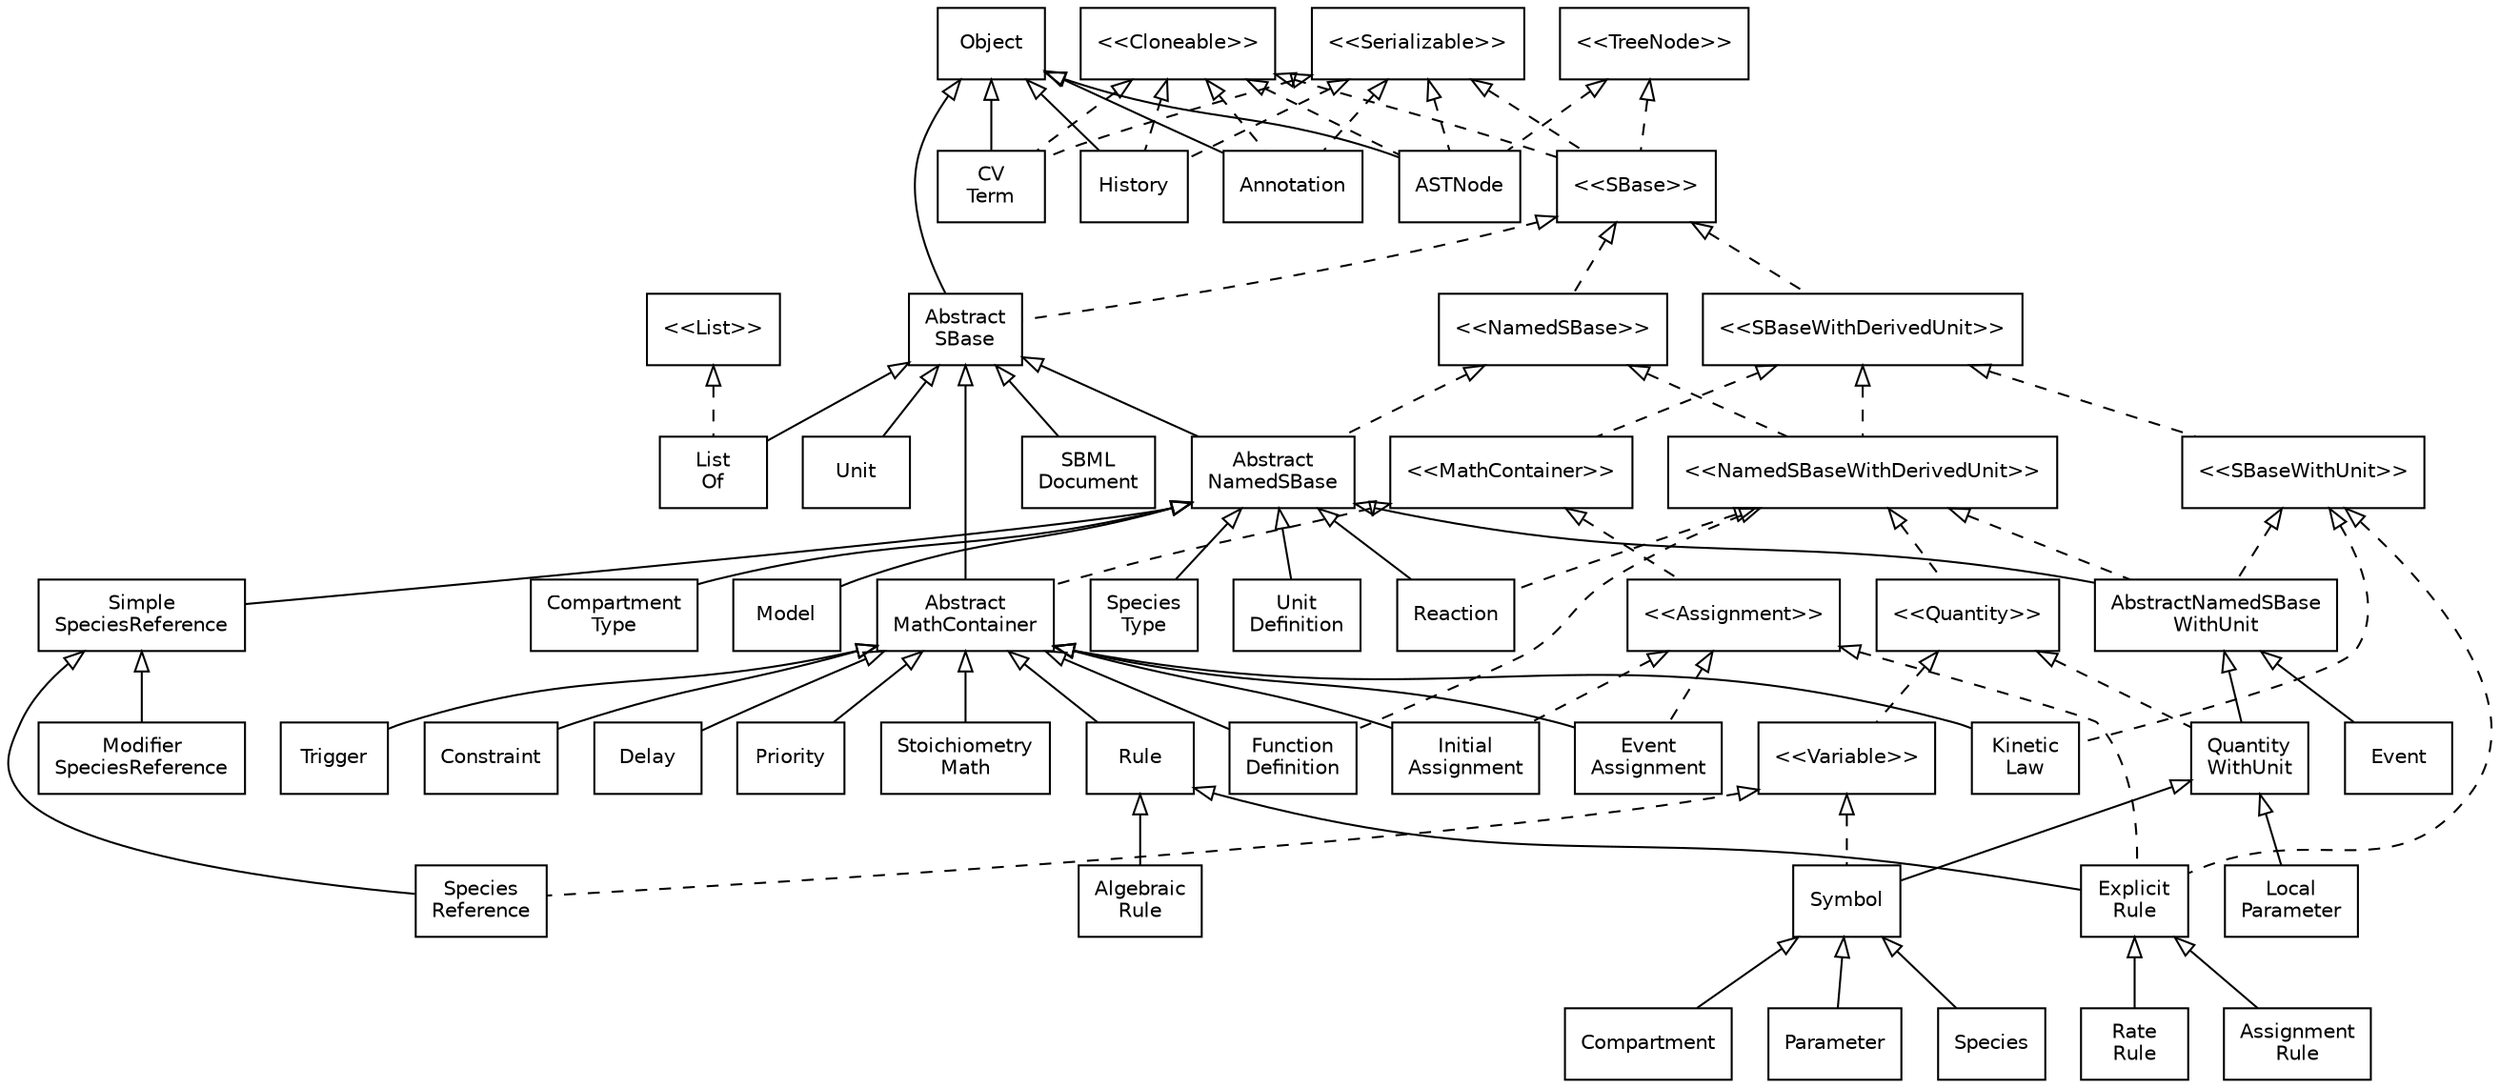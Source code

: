 #!/usr/local/bin/dot
#
# dot -Tpdf FullTypeHierarchy.dot -oFullTypeHierarchy.pdf && acroread FullTypeHierarchy.pdf &
# dot -Tpng FullTypeHierarchy.dot -oFullTypeHierarchy.png

strict digraph G{

	  nodesep=0.25;
	  ranksep=0.5;
	    
  	edge [
  	  fontname="Helvetica",
  	  fontsize=10,
  	  labelfontname="Helvetica",
  	  labelfontsize=10
  	];
	  node [
	    fontname="Helvetica",
	    fontsize=10,
	    shape=box
	  ];

  /*
   * Interfaces
   */
     
  Assignment                               [label="<<Assignment>>"];
  Cloneable                                [label="<<Cloneable>>"];
  List                                     [label="<<List>>"];
  MathContainer                            [label="<<MathContainer>>"];
  NamedSBase                               [label="<<NamedSBase>>"];
  NamedSBaseWithDerivedUnit                [label="<<NamedSBaseWithDerivedUnit>>"];
  Quantity                                 [label="<<Quantity>>"];
  SBaseWithDerivedUnit                     [label="<<SBaseWithDerivedUnit>>"];
  SBaseWithUnit                            [label="<<SBaseWithUnit>>"];
  SBase                                    [label="<<SBase>>"];
  Serializable                             [label="<<Serializable>>"];
  TreeNode                                 [label="<<TreeNode>>"];
  Variable                                 [label="<<Variable>>"];
  
  /*
   * Abstract data types
   */
  
  AbstractMathContainer                    [label="Abstract\nMathContainer"];
  AbstractNamedSBase                       [label="Abstract\nNamedSBase"];
  AbstractNamedSBaseWithUnit                    [label="AbstractNamedSBase\nWithUnit"];
  AbstractSBase                            [label="Abstract\nSBase"];
  ExplicitRule                             [label="Explicit\nRule"];
  Rule                                     [label="Rule"];
  SimpleSpeciesReference                   [label="Simple\nSpeciesReference"];
  QuantityWithUnit                         [label="Quantity\nWithUnit"];
  Symbol                                   [label="Symbol"];

  /*
   * Objects
   */
   
  AlgebraicRule                            [label="Algebraic\nRule"];
  Annotation                               [label="Annotation"];
  AssignmentRule                           [label="Assignment\nRule"];
  ASTNode                                  [label="ASTNode"];
  Compartment                              [label="Compartment"];
  CompartmentType                          [label="Compartment\nType"];
  Constraint                               [label="Constraint"];
  CVTerm                                   [label="CV\nTerm"];
  Delay                                    [label="Delay"];
  Event                                    [label="Event"];
  EventAssignment                          [label="Event\nAssignment"];
  FunctionDefinition                       [label="Function\nDefinition"];
  History                                  [label="History"];
  InitialAssignment                        [label="Initial\nAssignment"];
  KineticLaw                               [label="Kinetic\nLaw"];
  ListOf                                   [label="List\nOf"];
  LocalParameter                           [label="Local\nParameter"];
  Model                                    [label="Model"];
  ModifierSpeciesReference                 [label="Modifier\nSpeciesReference"];
  Object                                   [label="Object"];
  Parameter                                [label="Parameter"];
  Priority                                 [label="Priority"];
  RateRule                                 [label="Rate\nRule"];
  Reaction                                 [label="Reaction"];
  SBMLDocument                             [label="SBML\nDocument"];
  Species                                  [label="Species"];
  SpeciesReference                         [label="Species\nReference"];
  SpeciesType                              [label="Species\nType"];
  StoichiometryMath                        [label="Stoichiometry\nMath"];
  Trigger                                  [label="Trigger"];
  Unit                                     [label="Unit"];
  UnitDefinition                           [label="Unit\nDefinition"];
  
  /*
   * Inheritance
   */  

  AbstractNamedSBase         -> Reaction                   [dir=back,arrowtail=empty];
  AbstractNamedSBase         -> CompartmentType            [dir=back,arrowtail=empty];
  AbstractNamedSBase         -> Model                      [dir=back,arrowtail=empty];
  AbstractNamedSBase         -> SimpleSpeciesReference     [dir=back,arrowtail=empty];
  AbstractNamedSBase         -> SpeciesType                [dir=back,arrowtail=empty];
  AbstractNamedSBase         -> UnitDefinition             [dir=back,arrowtail=empty];
  AbstractNamedSBase         -> AbstractNamedSBaseWithUnit [dir=back,arrowtail=empty];
  AbstractNamedSBaseWithUnit -> Event                      [dir=back,arrowtail=empty];
  AbstractNamedSBaseWithUnit -> QuantityWithUnit           [dir=back,arrowtail=empty];
  AbstractSBase              -> SBMLDocument               [dir=back,arrowtail=empty];
  AbstractSBase              -> Unit                       [dir=back,arrowtail=empty];
  AbstractSBase              -> AbstractMathContainer      [dir=back,arrowtail=empty];
  AbstractSBase              -> AbstractNamedSBase         [dir=back,arrowtail=empty];
  AbstractSBase              -> ListOf                     [dir=back,arrowtail=empty];
  AbstractMathContainer      -> Constraint                 [dir=back,arrowtail=empty];
  AbstractMathContainer      -> Delay                      [dir=back,arrowtail=empty];
  AbstractMathContainer      -> EventAssignment            [dir=back,arrowtail=empty];
  AbstractMathContainer      -> InitialAssignment          [dir=back,arrowtail=empty];
  AbstractMathContainer      -> KineticLaw                 [dir=back,arrowtail=empty];
  AbstractMathContainer      -> Rule                       [dir=back,arrowtail=empty];
  AbstractMathContainer      -> StoichiometryMath          [dir=back,arrowtail=empty];
  AbstractMathContainer      -> Trigger                    [dir=back,arrowtail=empty];
  AbstractMathContainer      -> Priority                   [dir=back,arrowtail=empty];
  AbstractMathContainer      -> FunctionDefinition         [dir=back,arrowtail=empty];
  AbstractMathContainer      -> KineticLaw                 [dir=back,arrowtail=empty];
  Assignment                 -> ExplicitRule               [dir=back,arrowtail=empty,style=dashed];
  Assignment                 -> InitialAssignment          [dir=back,arrowtail=empty,style=dashed];
  Assignment                 -> EventAssignment            [dir=back,arrowtail=empty,style=dashed];
  Cloneable                  -> SBase                      [dir=back,arrowtail=empty,style=dashed];
  Cloneable                  -> ASTNode                    [dir=back,arrowtail=empty,style=dashed];
  Cloneable                  -> History                    [dir=back,arrowtail=empty,style=dashed];
  Cloneable                  -> CVTerm                     [dir=back,arrowtail=empty,style=dashed];
  Cloneable                  -> Annotation                 [dir=back,arrowtail=empty,style=dashed];
  ExplicitRule               -> AssignmentRule             [dir=back,arrowtail=empty];
  ExplicitRule               -> RateRule                   [dir=back,arrowtail=empty];
  List                       -> ListOf                     [dir=back,arrowtail=empty,style=dashed];
  MathContainer              -> AbstractMathContainer      [dir=back,arrowtail=empty,style=dashed];
  MathContainer              -> Assignment                 [dir=back,arrowtail=empty,style=dashed];
  NamedSBase                 -> AbstractNamedSBase         [dir=back,arrowtail=empty,style=dashed];
  NamedSBase                 -> NamedSBaseWithDerivedUnit  [dir=back,arrowtail=empty,style=dashed];
  NamedSBaseWithDerivedUnit  -> AbstractNamedSBaseWithUnit [dir=back,arrowtail=empty,style=dashed];
  NamedSBaseWithDerivedUnit  -> Quantity                   [dir=back,arrowtail=empty,style=dashed];
  NamedSBaseWithDerivedUnit  -> Reaction                   [dir=back,arrowtail=empty,style=dashed];
  NamedSBaseWithDerivedUnit  -> FunctionDefinition         [dir=back,arrowtail=empty,style=dashed];
  Object                     -> History                    [dir=back,arrowtail=empty];
  Object                     -> Annotation                 [dir=back,arrowtail=empty];
  Object                     -> CVTerm                     [dir=back,arrowtail=empty];
  Object                     -> ASTNode                    [dir=back,arrowtail=empty];
  Object                     -> AbstractSBase              [dir=back,arrowtail=empty];
  Quantity                   -> QuantityWithUnit           [dir=back,arrowtail=empty,style=dashed];
  Quantity                   -> Variable                   [dir=back,arrowtail=empty,style=dashed];
  QuantityWithUnit           -> Symbol                     [dir=back,arrowtail=empty];
  QuantityWithUnit           -> LocalParameter             [dir=back,arrowtail=empty];
  Rule                       -> AlgebraicRule              [dir=back,arrowtail=empty];
  Rule                       -> ExplicitRule               [dir=back,arrowtail=empty];
  SBase                      -> NamedSBase                 [dir=back,arrowtail=empty,style=dashed];
  SBase                      -> SBaseWithDerivedUnit       [dir=back,arrowtail=empty,style=dashed];
  SBase                      -> AbstractSBase              [dir=back,arrowtail=empty,style=dashed];
  SBaseWithDerivedUnit       -> MathContainer              [dir=back,arrowtail=empty,style=dashed];
  SBaseWithDerivedUnit       -> NamedSBaseWithDerivedUnit  [dir=back,arrowtail=empty,style=dashed];
  SBaseWithDerivedUnit       -> SBaseWithUnit              [dir=back,arrowtail=empty,style=dashed];
  SBaseWithUnit              -> AbstractNamedSBaseWithUnit [dir=back,arrowtail=empty,style=dashed];
  SBaseWithUnit              -> ExplicitRule               [dir=back,arrowtail=empty,style=dashed];
  SBaseWithUnit              -> KineticLaw                 [dir=back,arrowtail=empty,style=dashed];
  SimpleSpeciesReference     -> SpeciesReference           [dir=back,arrowtail=empty];
  SimpleSpeciesReference     -> ModifierSpeciesReference   [dir=back,arrowtail=empty];
  Serializable               -> SBase                      [dir=back,arrowtail=empty,style=dashed];
  Serializable               -> History                    [dir=back,arrowtail=empty,style=dashed];
  Serializable               -> CVTerm                     [dir=back,arrowtail=empty,style=dashed];
  Serializable               -> Annotation                 [dir=back,arrowtail=empty,style=dashed];
  Serializable               -> ASTNode                    [dir=back,arrowtail=empty,style=dashed];
  Symbol                     -> Compartment                [dir=back,arrowtail=empty];
  Symbol                     -> Species                    [dir=back,arrowtail=empty];
  Symbol                     -> Parameter                  [dir=back,arrowtail=empty];
  TreeNode                   -> SBase                      [dir=back,arrowtail=empty,style=dashed];
  TreeNode                   -> ASTNode                    [dir=back,arrowtail=empty,style=dashed];
  Variable                   -> Symbol                     [dir=back,arrowtail=empty,style=dashed];
  Variable                   -> SpeciesReference           [dir=back,arrowtail=empty,style=dashed];
  
}